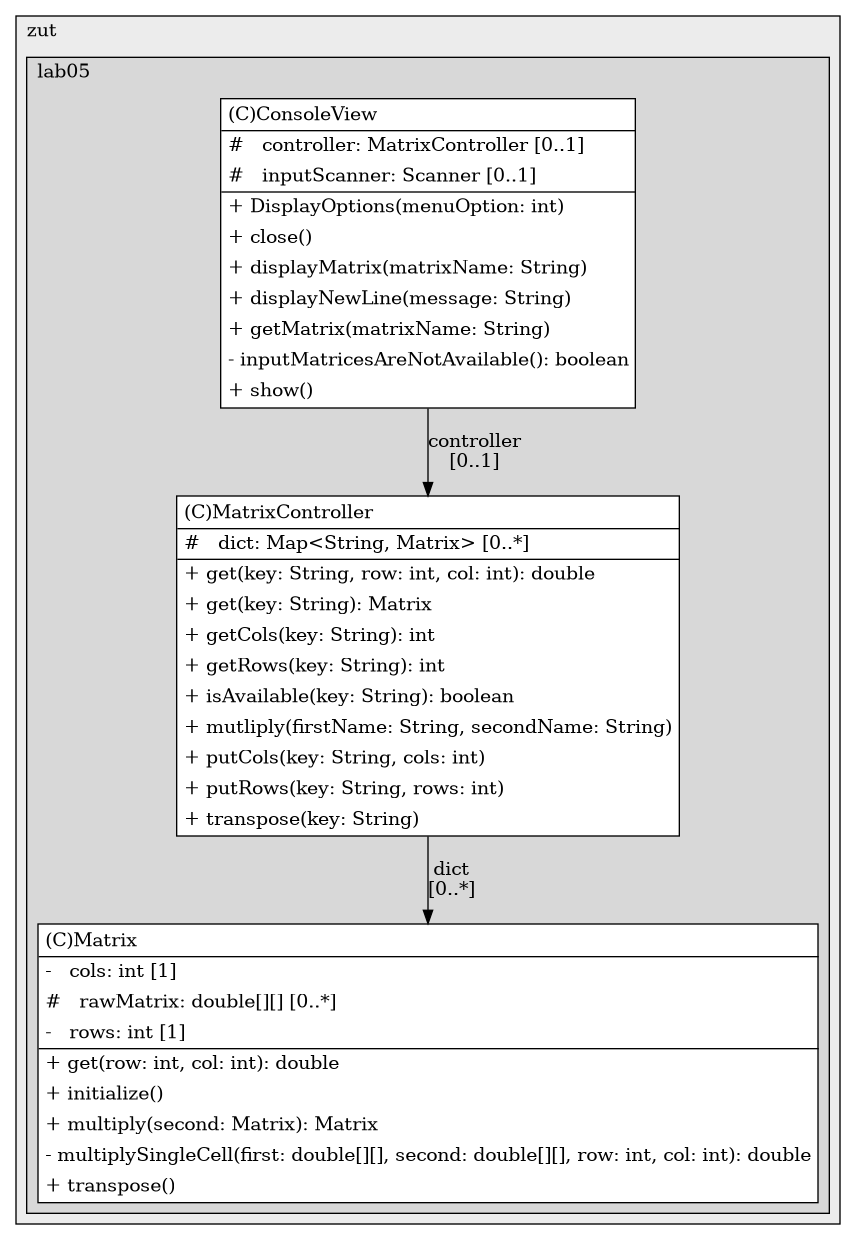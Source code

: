 @startuml

/' diagram meta data start
config=StructureConfiguration;
{
  "projectClassification": {
    "searchMode": "OpenProject", // OpenProject, AllProjects
    "includedProjects": "",
    "pathEndKeywords": "*.impl",
    "isClientPath": "",
    "isClientName": "",
    "isTestPath": "",
    "isTestName": "",
    "isMappingPath": "",
    "isMappingName": "",
    "isDataAccessPath": "",
    "isDataAccessName": "",
    "isDataStructurePath": "",
    "isDataStructureName": "",
    "isInterfaceStructuresPath": "",
    "isInterfaceStructuresName": "",
    "isEntryPointPath": "",
    "isEntryPointName": ""
  },
  "graphRestriction": {
    "classPackageExcludeFilter": "",
    "classPackageIncludeFilter": "",
    "classNameExcludeFilter": "",
    "classNameIncludeFilter": "",
    "methodNameExcludeFilter": "",
    "methodNameIncludeFilter": "",
    "removeByInheritance": "", // inheritance/annotation based filtering is done in a second step
    "removeByAnnotation": "",
    "removeByClassPackage": "", // cleanup the graph after inheritance/annotation based filtering is done
    "removeByClassName": "",
    "cutMappings": false,
    "cutEnum": true,
    "cutTests": true,
    "cutClient": true,
    "cutDataAccess": false,
    "cutInterfaceStructures": false,
    "cutDataStructures": false,
    "cutGetterAndSetter": true,
    "cutConstructors": true
  },
  "graphTraversal": {
    "forwardDepth": 6,
    "backwardDepth": 6,
    "classPackageExcludeFilter": "",
    "classPackageIncludeFilter": "",
    "classNameExcludeFilter": "",
    "classNameIncludeFilter": "",
    "methodNameExcludeFilter": "",
    "methodNameIncludeFilter": "",
    "hideMappings": false,
    "hideDataStructures": false,
    "hidePrivateMethods": true,
    "hideInterfaceCalls": true, // indirection: implementation -> interface (is hidden) -> implementation
    "onlyShowApplicationEntryPoints": false // root node is included
  },
  "details": {
    "aggregation": "GroupByClass", // ByClass, GroupByClass, None
    "showClassGenericTypes": true,
    "showMethods": true,
    "showMethodParameterNames": true,
    "showMethodParameterTypes": true,
    "showMethodReturnType": true,
    "showPackageLevels": 2,
    "showDetailedClassStructure": true
  },
  "rootClass": "jg.zut.lab05.controllers.MatrixController"
}
diagram meta data end '/



digraph g {
    rankdir="TB"
    splines=polyline
    

'nodes 
subgraph cluster_120985 { 
   	label=zut
	labeljust=l
	fillcolor="#ececec"
	style=filled
   
   subgraph cluster_1870112445 { 
   	label=lab05
	labeljust=l
	fillcolor="#d8d8d8"
	style=filled
   
   ConsoleView926827188[
	label=<<TABLE BORDER="1" CELLBORDER="0" CELLPADDING="4" CELLSPACING="0">
<TR><TD ALIGN="LEFT" >(C)ConsoleView</TD></TR>
<HR/>
<TR><TD ALIGN="LEFT" >#   controller: MatrixController [0..1]</TD></TR>
<TR><TD ALIGN="LEFT" >#   inputScanner: Scanner [0..1]</TD></TR>
<HR/>
<TR><TD ALIGN="LEFT" >+ DisplayOptions(menuOption: int)</TD></TR>
<TR><TD ALIGN="LEFT" >+ close()</TD></TR>
<TR><TD ALIGN="LEFT" >+ displayMatrix(matrixName: String)</TD></TR>
<TR><TD ALIGN="LEFT" >+ displayNewLine(message: String)</TD></TR>
<TR><TD ALIGN="LEFT" >+ getMatrix(matrixName: String)</TD></TR>
<TR><TD ALIGN="LEFT" >- inputMatricesAreNotAvailable(): boolean</TD></TR>
<TR><TD ALIGN="LEFT" >+ show()</TD></TR>
</TABLE>>
	style=filled
	margin=0
	shape=plaintext
	fillcolor="#FFFFFF"
];

Matrix1080959820[
	label=<<TABLE BORDER="1" CELLBORDER="0" CELLPADDING="4" CELLSPACING="0">
<TR><TD ALIGN="LEFT" >(C)Matrix</TD></TR>
<HR/>
<TR><TD ALIGN="LEFT" >-   cols: int [1]</TD></TR>
<TR><TD ALIGN="LEFT" >#   rawMatrix: double[][] [0..*]</TD></TR>
<TR><TD ALIGN="LEFT" >-   rows: int [1]</TD></TR>
<HR/>
<TR><TD ALIGN="LEFT" >+ get(row: int, col: int): double</TD></TR>
<TR><TD ALIGN="LEFT" >+ initialize()</TD></TR>
<TR><TD ALIGN="LEFT" >+ multiply(second: Matrix): Matrix</TD></TR>
<TR><TD ALIGN="LEFT" >- multiplySingleCell(first: double[][], second: double[][], row: int, col: int): double</TD></TR>
<TR><TD ALIGN="LEFT" >+ transpose()</TD></TR>
</TABLE>>
	style=filled
	margin=0
	shape=plaintext
	fillcolor="#FFFFFF"
];

MatrixController1548063925[
	label=<<TABLE BORDER="1" CELLBORDER="0" CELLPADDING="4" CELLSPACING="0">
<TR><TD ALIGN="LEFT" >(C)MatrixController</TD></TR>
<HR/>
<TR><TD ALIGN="LEFT" >#   dict: Map&lt;String, Matrix&gt; [0..*]</TD></TR>
<HR/>
<TR><TD ALIGN="LEFT" >+ get(key: String, row: int, col: int): double</TD></TR>
<TR><TD ALIGN="LEFT" >+ get(key: String): Matrix</TD></TR>
<TR><TD ALIGN="LEFT" >+ getCols(key: String): int</TD></TR>
<TR><TD ALIGN="LEFT" >+ getRows(key: String): int</TD></TR>
<TR><TD ALIGN="LEFT" >+ isAvailable(key: String): boolean</TD></TR>
<TR><TD ALIGN="LEFT" >+ mutliply(firstName: String, secondName: String)</TD></TR>
<TR><TD ALIGN="LEFT" >+ putCols(key: String, cols: int)</TD></TR>
<TR><TD ALIGN="LEFT" >+ putRows(key: String, rows: int)</TD></TR>
<TR><TD ALIGN="LEFT" >+ transpose(key: String)</TD></TR>
</TABLE>>
	style=filled
	margin=0
	shape=plaintext
	fillcolor="#FFFFFF"
];
} 
} 

'edges    
ConsoleView926827188 -> MatrixController1548063925[label="controller
[0..1]"];
MatrixController1548063925 -> Matrix1080959820[label="dict
[0..*]"];
    
}
@enduml